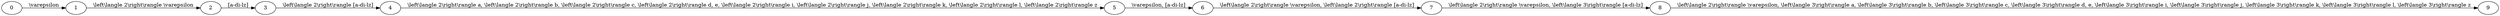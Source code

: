 digraph
{
  vcsn_context = "nullableset<letterset<char_letters(abcdefghijklmnopqrstuvwxyz)>>, z"
  rankdir = LR
  edge [texmode = math, lblstyle = auto]
  d2toptions = "--format tikz --tikzedgelabels --graphstyle=automaton --crop --nominsize --autosize"
  d2tdocpreamble = "    \usepackage{amssymb}    \usetikzlibrary{arrows.meta, automata, bending}    \tikzstyle{automaton}=[shorten >=1pt, pos=.4, >={Stealth[bend,round]}, initial text=]    \tikzstyle{named}=[rectangle, rounded corners]    \tikzstyle{initial}=[initial by arrow]    \tikzstyle{accepting}=[accepting by arrow]  "
  {
    node [texmode = math, style = state]
    0 [style = "state, initial"]
    1 []
    2 []
    3 []
    4 []
    5 []
    6 []
    7 []
    8 []
    9 [style = "state, accepting"]
  }
  0 -> 1 [label = "\\varepsilon"]
  1 -> 2 [label = "\\left\\langle 2\\right\\rangle \\varepsilon"]
  2 -> 3 [label = "[a-di-lz]"]
  3 -> 4 [label = "\\left\\langle 2\\right\\rangle [a-di-lz]"]
  4 -> 5 [label = "\\left\\langle 2\\right\\rangle a, \\left\\langle 2\\right\\rangle b, \\left\\langle 2\\right\\rangle c, \\left\\langle 2\\right\\rangle d, e, \\left\\langle 2\\right\\rangle i, \\left\\langle 2\\right\\rangle j, \\left\\langle 2\\right\\rangle k, \\left\\langle 2\\right\\rangle l, \\left\\langle 2\\right\\rangle z"]
  5 -> 6 [label = "\\varepsilon, [a-di-lz]"]
  6 -> 7 [label = "\\left\\langle 2\\right\\rangle \\varepsilon, \\left\\langle 2\\right\\rangle [a-di-lz]"]
  7 -> 8 [label = "\\left\\langle 2\\right\\rangle \\varepsilon, \\left\\langle 3\\right\\rangle [a-di-lz]"]
  8 -> 9 [label = "\\left\\langle 2\\right\\rangle \\varepsilon, \\left\\langle 3\\right\\rangle a, \\left\\langle 3\\right\\rangle b, \\left\\langle 3\\right\\rangle c, \\left\\langle 3\\right\\rangle d, e, \\left\\langle 3\\right\\rangle i, \\left\\langle 3\\right\\rangle j, \\left\\langle 3\\right\\rangle k, \\left\\langle 3\\right\\rangle l, \\left\\langle 3\\right\\rangle z"]
}
